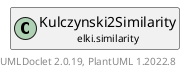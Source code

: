 @startuml
    remove .*\.(Instance|Par|Parameterizer|Factory)$
    set namespaceSeparator none
    hide empty fields
    hide empty methods

    class "<size:14>Kulczynski2Similarity.Par\n<size:10>elki.similarity" as elki.similarity.Kulczynski2Similarity.Par [[Kulczynski2Similarity.Par.html]] {
        +make(): Kulczynski2Similarity
    }

    interface "<size:14>Parameterizer\n<size:10>elki.utilities.optionhandling" as elki.utilities.optionhandling.Parameterizer [[../utilities/optionhandling/Parameterizer.html]] {
        {abstract} +make(): Object
    }
    class "<size:14>Kulczynski2Similarity\n<size:10>elki.similarity" as elki.similarity.Kulczynski2Similarity [[Kulczynski2Similarity.html]]

    elki.utilities.optionhandling.Parameterizer <|.. elki.similarity.Kulczynski2Similarity.Par
    elki.similarity.Kulczynski2Similarity +-- elki.similarity.Kulczynski2Similarity.Par

    center footer UMLDoclet 2.0.19, PlantUML 1.2022.8
@enduml
